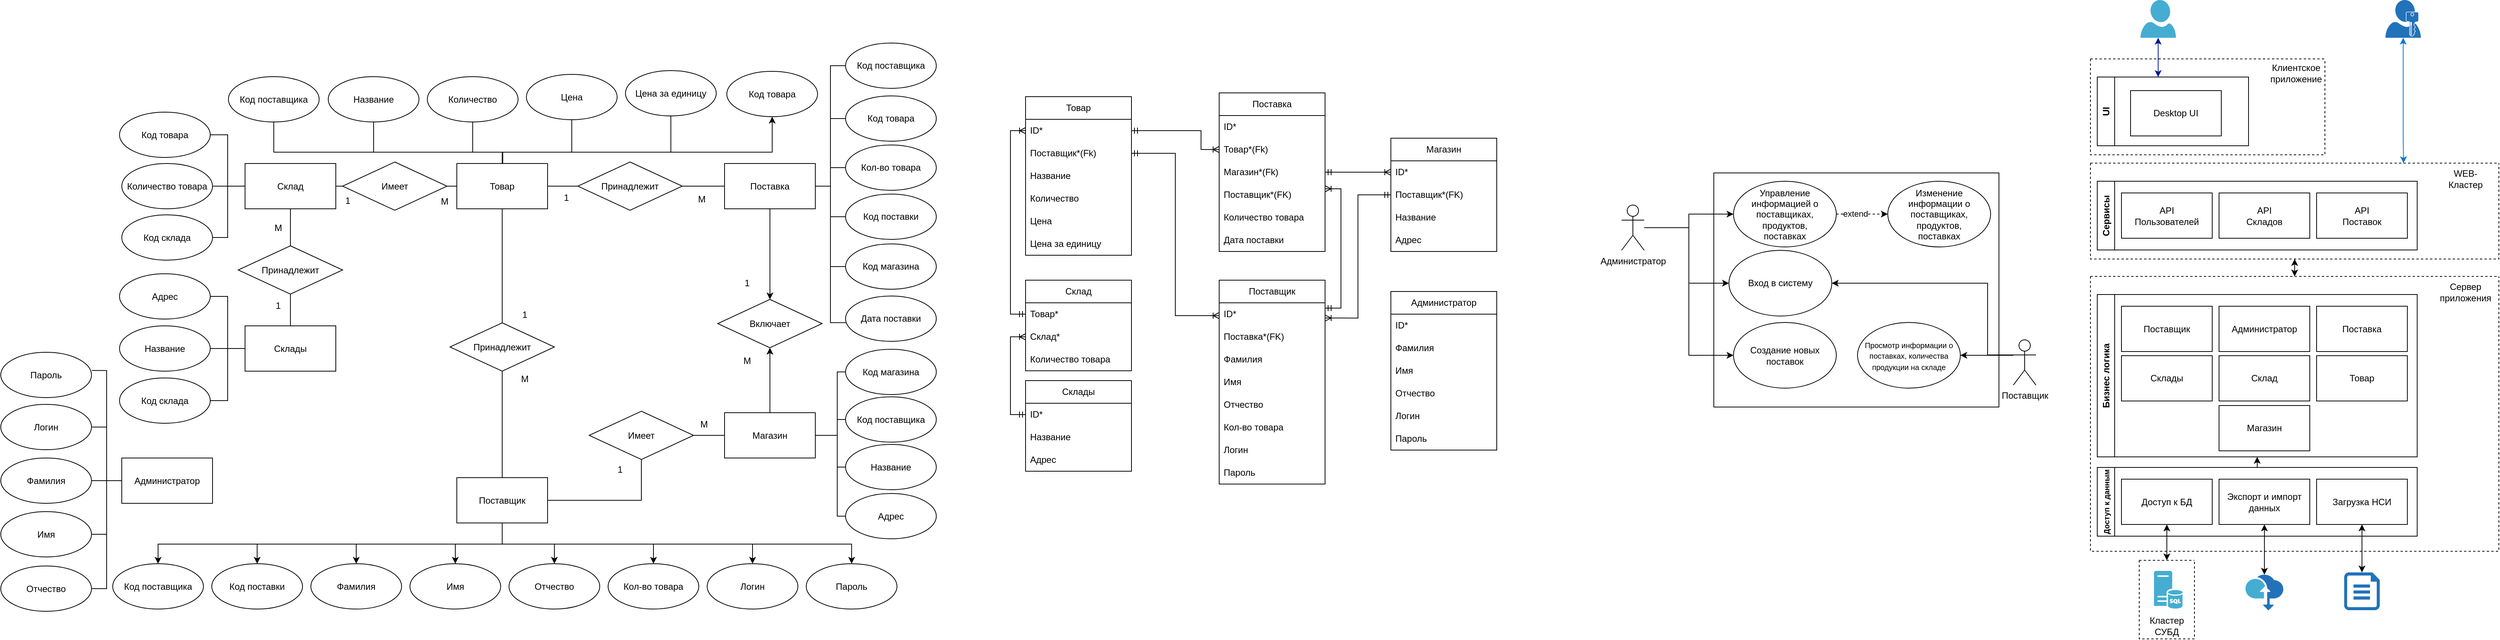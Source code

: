 <mxfile version="24.2.1" type="github">
  <diagram name="Страница — 1" id="cYHQjo4B7FAV5qbJEVPU">
    <mxGraphModel dx="9953" dy="1017" grid="0" gridSize="10" guides="1" tooltips="1" connect="1" arrows="1" fold="1" page="0" pageScale="1" pageWidth="827" pageHeight="1169" background="none" math="0" shadow="0">
      <root>
        <mxCell id="0" />
        <mxCell id="1" parent="0" />
        <mxCell id="80xuG6IPeWxbP9mx_vNA-1" value="" style="rounded=0;whiteSpace=wrap;html=1;" vertex="1" parent="1">
          <mxGeometry x="-2555" y="2194" width="377" height="310" as="geometry" />
        </mxCell>
        <mxCell id="80xuG6IPeWxbP9mx_vNA-13" style="edgeStyle=orthogonalEdgeStyle;rounded=0;orthogonalLoop=1;jettySize=auto;html=1;entryX=0;entryY=0.5;entryDx=0;entryDy=0;" edge="1" parent="1" source="80xuG6IPeWxbP9mx_vNA-2" target="80xuG6IPeWxbP9mx_vNA-6">
          <mxGeometry relative="1" as="geometry" />
        </mxCell>
        <mxCell id="80xuG6IPeWxbP9mx_vNA-14" style="edgeStyle=orthogonalEdgeStyle;rounded=0;orthogonalLoop=1;jettySize=auto;html=1;entryX=0;entryY=0.5;entryDx=0;entryDy=0;" edge="1" parent="1" source="80xuG6IPeWxbP9mx_vNA-2" target="80xuG6IPeWxbP9mx_vNA-11">
          <mxGeometry relative="1" as="geometry" />
        </mxCell>
        <mxCell id="80xuG6IPeWxbP9mx_vNA-16" style="edgeStyle=orthogonalEdgeStyle;rounded=0;orthogonalLoop=1;jettySize=auto;html=1;entryX=0;entryY=0.5;entryDx=0;entryDy=0;" edge="1" parent="1" source="80xuG6IPeWxbP9mx_vNA-2" target="80xuG6IPeWxbP9mx_vNA-15">
          <mxGeometry relative="1" as="geometry">
            <Array as="points">
              <mxPoint x="-2588" y="2266" />
              <mxPoint x="-2588" y="2340" />
            </Array>
          </mxGeometry>
        </mxCell>
        <mxCell id="80xuG6IPeWxbP9mx_vNA-2" value="Администратор" style="shape=umlActor;verticalLabelPosition=bottom;verticalAlign=top;html=1;outlineConnect=0;" vertex="1" parent="1">
          <mxGeometry x="-2677" y="2236.5" width="30" height="60" as="geometry" />
        </mxCell>
        <mxCell id="80xuG6IPeWxbP9mx_vNA-12" style="edgeStyle=orthogonalEdgeStyle;rounded=0;orthogonalLoop=1;jettySize=auto;html=1;entryX=1;entryY=0.5;entryDx=0;entryDy=0;" edge="1" parent="1" source="80xuG6IPeWxbP9mx_vNA-3" target="80xuG6IPeWxbP9mx_vNA-10">
          <mxGeometry relative="1" as="geometry">
            <Array as="points">
              <mxPoint x="-2193" y="2436" />
            </Array>
          </mxGeometry>
        </mxCell>
        <mxCell id="80xuG6IPeWxbP9mx_vNA-17" style="edgeStyle=orthogonalEdgeStyle;rounded=0;orthogonalLoop=1;jettySize=auto;html=1;entryX=1;entryY=0.5;entryDx=0;entryDy=0;exitX=0;exitY=0.333;exitDx=0;exitDy=0;exitPerimeter=0;" edge="1" parent="1" source="80xuG6IPeWxbP9mx_vNA-3" target="80xuG6IPeWxbP9mx_vNA-15">
          <mxGeometry relative="1" as="geometry">
            <Array as="points">
              <mxPoint x="-2193" y="2435" />
              <mxPoint x="-2193" y="2340" />
            </Array>
          </mxGeometry>
        </mxCell>
        <mxCell id="80xuG6IPeWxbP9mx_vNA-3" value="Поставщик&lt;div&gt;&lt;br&gt;&lt;/div&gt;" style="shape=umlActor;verticalLabelPosition=bottom;verticalAlign=top;html=1;outlineConnect=0;" vertex="1" parent="1">
          <mxGeometry x="-2159" y="2415" width="30" height="60" as="geometry" />
        </mxCell>
        <mxCell id="80xuG6IPeWxbP9mx_vNA-8" style="edgeStyle=orthogonalEdgeStyle;rounded=0;orthogonalLoop=1;jettySize=auto;html=1;entryX=0;entryY=0.5;entryDx=0;entryDy=0;dashed=1;" edge="1" parent="1" source="80xuG6IPeWxbP9mx_vNA-6" target="80xuG6IPeWxbP9mx_vNA-7">
          <mxGeometry relative="1" as="geometry" />
        </mxCell>
        <mxCell id="80xuG6IPeWxbP9mx_vNA-9" value="extend" style="edgeLabel;html=1;align=center;verticalAlign=middle;resizable=0;points=[];" vertex="1" connectable="0" parent="80xuG6IPeWxbP9mx_vNA-8">
          <mxGeometry x="-0.258" y="1" relative="1" as="geometry">
            <mxPoint as="offset" />
          </mxGeometry>
        </mxCell>
        <mxCell id="80xuG6IPeWxbP9mx_vNA-6" value="Управление информацией о поставщиках, продуктов,&lt;div&gt;поставках&lt;/div&gt;" style="ellipse;whiteSpace=wrap;html=1;" vertex="1" parent="1">
          <mxGeometry x="-2529" y="2205" width="136" height="87" as="geometry" />
        </mxCell>
        <mxCell id="80xuG6IPeWxbP9mx_vNA-7" value="Изменение информации о поставщиках, продуктов,&lt;div&gt;поставках&lt;/div&gt;" style="ellipse;whiteSpace=wrap;html=1;" vertex="1" parent="1">
          <mxGeometry x="-2325" y="2205" width="136" height="87" as="geometry" />
        </mxCell>
        <mxCell id="80xuG6IPeWxbP9mx_vNA-10" value="&lt;font style=&quot;font-size: 10px;&quot;&gt;Просмотр информации о поставках, количества продукции на складе&lt;/font&gt;" style="ellipse;whiteSpace=wrap;html=1;" vertex="1" parent="1">
          <mxGeometry x="-2365" y="2392" width="136" height="87" as="geometry" />
        </mxCell>
        <mxCell id="80xuG6IPeWxbP9mx_vNA-11" value="Создание новых поставок" style="ellipse;whiteSpace=wrap;html=1;" vertex="1" parent="1">
          <mxGeometry x="-2529" y="2392" width="136" height="87" as="geometry" />
        </mxCell>
        <mxCell id="80xuG6IPeWxbP9mx_vNA-15" value="Вход в систему" style="ellipse;whiteSpace=wrap;html=1;" vertex="1" parent="1">
          <mxGeometry x="-2535" y="2296.5" width="136" height="87" as="geometry" />
        </mxCell>
        <mxCell id="80xuG6IPeWxbP9mx_vNA-67" value="Поставщик" style="swimlane;fontStyle=0;childLayout=stackLayout;horizontal=1;startSize=30;horizontalStack=0;resizeParent=1;resizeParentMax=0;resizeLast=0;collapsible=1;marginBottom=0;whiteSpace=wrap;html=1;" vertex="1" parent="1">
          <mxGeometry x="-3209" y="2336" width="140" height="270" as="geometry" />
        </mxCell>
        <mxCell id="80xuG6IPeWxbP9mx_vNA-68" value="ID*" style="text;strokeColor=none;fillColor=none;align=left;verticalAlign=middle;spacingLeft=4;spacingRight=4;overflow=hidden;points=[[0,0.5],[1,0.5]];portConstraint=eastwest;rotatable=0;whiteSpace=wrap;html=1;" vertex="1" parent="80xuG6IPeWxbP9mx_vNA-67">
          <mxGeometry y="30" width="140" height="30" as="geometry" />
        </mxCell>
        <mxCell id="80xuG6IPeWxbP9mx_vNA-72" value="Поставка*(FK)" style="text;strokeColor=none;fillColor=none;align=left;verticalAlign=middle;spacingLeft=4;spacingRight=4;overflow=hidden;points=[[0,0.5],[1,0.5]];portConstraint=eastwest;rotatable=0;whiteSpace=wrap;html=1;" vertex="1" parent="80xuG6IPeWxbP9mx_vNA-67">
          <mxGeometry y="60" width="140" height="30" as="geometry" />
        </mxCell>
        <mxCell id="80xuG6IPeWxbP9mx_vNA-69" value="Фамилия" style="text;strokeColor=none;fillColor=none;align=left;verticalAlign=middle;spacingLeft=4;spacingRight=4;overflow=hidden;points=[[0,0.5],[1,0.5]];portConstraint=eastwest;rotatable=0;whiteSpace=wrap;html=1;" vertex="1" parent="80xuG6IPeWxbP9mx_vNA-67">
          <mxGeometry y="90" width="140" height="30" as="geometry" />
        </mxCell>
        <mxCell id="80xuG6IPeWxbP9mx_vNA-70" value="Имя" style="text;strokeColor=none;fillColor=none;align=left;verticalAlign=middle;spacingLeft=4;spacingRight=4;overflow=hidden;points=[[0,0.5],[1,0.5]];portConstraint=eastwest;rotatable=0;whiteSpace=wrap;html=1;" vertex="1" parent="80xuG6IPeWxbP9mx_vNA-67">
          <mxGeometry y="120" width="140" height="30" as="geometry" />
        </mxCell>
        <mxCell id="80xuG6IPeWxbP9mx_vNA-71" value="Отчество" style="text;strokeColor=none;fillColor=none;align=left;verticalAlign=middle;spacingLeft=4;spacingRight=4;overflow=hidden;points=[[0,0.5],[1,0.5]];portConstraint=eastwest;rotatable=0;whiteSpace=wrap;html=1;" vertex="1" parent="80xuG6IPeWxbP9mx_vNA-67">
          <mxGeometry y="150" width="140" height="30" as="geometry" />
        </mxCell>
        <mxCell id="80xuG6IPeWxbP9mx_vNA-81" value="Кол-во товара" style="text;strokeColor=none;fillColor=none;align=left;verticalAlign=middle;spacingLeft=4;spacingRight=4;overflow=hidden;points=[[0,0.5],[1,0.5]];portConstraint=eastwest;rotatable=0;whiteSpace=wrap;html=1;" vertex="1" parent="80xuG6IPeWxbP9mx_vNA-67">
          <mxGeometry y="180" width="140" height="30" as="geometry" />
        </mxCell>
        <mxCell id="80xuG6IPeWxbP9mx_vNA-83" value="Логин" style="text;strokeColor=none;fillColor=none;align=left;verticalAlign=middle;spacingLeft=4;spacingRight=4;overflow=hidden;points=[[0,0.5],[1,0.5]];portConstraint=eastwest;rotatable=0;whiteSpace=wrap;html=1;" vertex="1" parent="80xuG6IPeWxbP9mx_vNA-67">
          <mxGeometry y="210" width="140" height="30" as="geometry" />
        </mxCell>
        <mxCell id="80xuG6IPeWxbP9mx_vNA-82" value="Пароль" style="text;strokeColor=none;fillColor=none;align=left;verticalAlign=middle;spacingLeft=4;spacingRight=4;overflow=hidden;points=[[0,0.5],[1,0.5]];portConstraint=eastwest;rotatable=0;whiteSpace=wrap;html=1;" vertex="1" parent="80xuG6IPeWxbP9mx_vNA-67">
          <mxGeometry y="240" width="140" height="30" as="geometry" />
        </mxCell>
        <mxCell id="80xuG6IPeWxbP9mx_vNA-73" value="Администратор" style="swimlane;fontStyle=0;childLayout=stackLayout;horizontal=1;startSize=30;horizontalStack=0;resizeParent=1;resizeParentMax=0;resizeLast=0;collapsible=1;marginBottom=0;whiteSpace=wrap;html=1;" vertex="1" parent="1">
          <mxGeometry x="-2982" y="2351" width="140" height="210" as="geometry" />
        </mxCell>
        <mxCell id="80xuG6IPeWxbP9mx_vNA-74" value="ID*" style="text;strokeColor=none;fillColor=none;align=left;verticalAlign=middle;spacingLeft=4;spacingRight=4;overflow=hidden;points=[[0,0.5],[1,0.5]];portConstraint=eastwest;rotatable=0;whiteSpace=wrap;html=1;" vertex="1" parent="80xuG6IPeWxbP9mx_vNA-73">
          <mxGeometry y="30" width="140" height="30" as="geometry" />
        </mxCell>
        <mxCell id="80xuG6IPeWxbP9mx_vNA-75" value="Фамилия" style="text;strokeColor=none;fillColor=none;align=left;verticalAlign=middle;spacingLeft=4;spacingRight=4;overflow=hidden;points=[[0,0.5],[1,0.5]];portConstraint=eastwest;rotatable=0;whiteSpace=wrap;html=1;" vertex="1" parent="80xuG6IPeWxbP9mx_vNA-73">
          <mxGeometry y="60" width="140" height="30" as="geometry" />
        </mxCell>
        <mxCell id="80xuG6IPeWxbP9mx_vNA-76" value="Имя" style="text;strokeColor=none;fillColor=none;align=left;verticalAlign=middle;spacingLeft=4;spacingRight=4;overflow=hidden;points=[[0,0.5],[1,0.5]];portConstraint=eastwest;rotatable=0;whiteSpace=wrap;html=1;" vertex="1" parent="80xuG6IPeWxbP9mx_vNA-73">
          <mxGeometry y="90" width="140" height="30" as="geometry" />
        </mxCell>
        <mxCell id="80xuG6IPeWxbP9mx_vNA-77" value="Отчество" style="text;strokeColor=none;fillColor=none;align=left;verticalAlign=middle;spacingLeft=4;spacingRight=4;overflow=hidden;points=[[0,0.5],[1,0.5]];portConstraint=eastwest;rotatable=0;whiteSpace=wrap;html=1;" vertex="1" parent="80xuG6IPeWxbP9mx_vNA-73">
          <mxGeometry y="120" width="140" height="30" as="geometry" />
        </mxCell>
        <mxCell id="80xuG6IPeWxbP9mx_vNA-78" value="Логин" style="text;strokeColor=none;fillColor=none;align=left;verticalAlign=middle;spacingLeft=4;spacingRight=4;overflow=hidden;points=[[0,0.5],[1,0.5]];portConstraint=eastwest;rotatable=0;whiteSpace=wrap;html=1;" vertex="1" parent="80xuG6IPeWxbP9mx_vNA-73">
          <mxGeometry y="150" width="140" height="30" as="geometry" />
        </mxCell>
        <mxCell id="80xuG6IPeWxbP9mx_vNA-79" value="Пароль" style="text;strokeColor=none;fillColor=none;align=left;verticalAlign=middle;spacingLeft=4;spacingRight=4;overflow=hidden;points=[[0,0.5],[1,0.5]];portConstraint=eastwest;rotatable=0;whiteSpace=wrap;html=1;" vertex="1" parent="80xuG6IPeWxbP9mx_vNA-73">
          <mxGeometry y="180" width="140" height="30" as="geometry" />
        </mxCell>
        <mxCell id="80xuG6IPeWxbP9mx_vNA-84" value="Поставка" style="swimlane;fontStyle=0;childLayout=stackLayout;horizontal=1;startSize=30;horizontalStack=0;resizeParent=1;resizeParentMax=0;resizeLast=0;collapsible=1;marginBottom=0;whiteSpace=wrap;html=1;" vertex="1" parent="1">
          <mxGeometry x="-3209" y="2088" width="140" height="210" as="geometry" />
        </mxCell>
        <mxCell id="80xuG6IPeWxbP9mx_vNA-85" value="ID*" style="text;strokeColor=none;fillColor=none;align=left;verticalAlign=middle;spacingLeft=4;spacingRight=4;overflow=hidden;points=[[0,0.5],[1,0.5]];portConstraint=eastwest;rotatable=0;whiteSpace=wrap;html=1;" vertex="1" parent="80xuG6IPeWxbP9mx_vNA-84">
          <mxGeometry y="30" width="140" height="30" as="geometry" />
        </mxCell>
        <mxCell id="80xuG6IPeWxbP9mx_vNA-87" value="Товар*(Fk)" style="text;strokeColor=none;fillColor=none;align=left;verticalAlign=middle;spacingLeft=4;spacingRight=4;overflow=hidden;points=[[0,0.5],[1,0.5]];portConstraint=eastwest;rotatable=0;whiteSpace=wrap;html=1;" vertex="1" parent="80xuG6IPeWxbP9mx_vNA-84">
          <mxGeometry y="60" width="140" height="30" as="geometry" />
        </mxCell>
        <mxCell id="80xuG6IPeWxbP9mx_vNA-114" value="Магазин*(Fk)" style="text;strokeColor=none;fillColor=none;align=left;verticalAlign=middle;spacingLeft=4;spacingRight=4;overflow=hidden;points=[[0,0.5],[1,0.5]];portConstraint=eastwest;rotatable=0;whiteSpace=wrap;html=1;" vertex="1" parent="80xuG6IPeWxbP9mx_vNA-84">
          <mxGeometry y="90" width="140" height="30" as="geometry" />
        </mxCell>
        <mxCell id="80xuG6IPeWxbP9mx_vNA-86" value="Поставщик*(FK)" style="text;strokeColor=none;fillColor=none;align=left;verticalAlign=middle;spacingLeft=4;spacingRight=4;overflow=hidden;points=[[0,0.5],[1,0.5]];portConstraint=eastwest;rotatable=0;whiteSpace=wrap;html=1;" vertex="1" parent="80xuG6IPeWxbP9mx_vNA-84">
          <mxGeometry y="120" width="140" height="30" as="geometry" />
        </mxCell>
        <mxCell id="80xuG6IPeWxbP9mx_vNA-88" value="Количество товара" style="text;strokeColor=none;fillColor=none;align=left;verticalAlign=middle;spacingLeft=4;spacingRight=4;overflow=hidden;points=[[0,0.5],[1,0.5]];portConstraint=eastwest;rotatable=0;whiteSpace=wrap;html=1;" vertex="1" parent="80xuG6IPeWxbP9mx_vNA-84">
          <mxGeometry y="150" width="140" height="30" as="geometry" />
        </mxCell>
        <mxCell id="80xuG6IPeWxbP9mx_vNA-89" value="Дата поставки" style="text;strokeColor=none;fillColor=none;align=left;verticalAlign=middle;spacingLeft=4;spacingRight=4;overflow=hidden;points=[[0,0.5],[1,0.5]];portConstraint=eastwest;rotatable=0;whiteSpace=wrap;html=1;" vertex="1" parent="80xuG6IPeWxbP9mx_vNA-84">
          <mxGeometry y="180" width="140" height="30" as="geometry" />
        </mxCell>
        <mxCell id="80xuG6IPeWxbP9mx_vNA-94" value="Склады" style="swimlane;fontStyle=0;childLayout=stackLayout;horizontal=1;startSize=30;horizontalStack=0;resizeParent=1;resizeParentMax=0;resizeLast=0;collapsible=1;marginBottom=0;whiteSpace=wrap;html=1;" vertex="1" parent="1">
          <mxGeometry x="-3465" y="2469" width="140" height="120" as="geometry" />
        </mxCell>
        <mxCell id="80xuG6IPeWxbP9mx_vNA-95" value="ID*" style="text;strokeColor=none;fillColor=none;align=left;verticalAlign=middle;spacingLeft=4;spacingRight=4;overflow=hidden;points=[[0,0.5],[1,0.5]];portConstraint=eastwest;rotatable=0;whiteSpace=wrap;html=1;" vertex="1" parent="80xuG6IPeWxbP9mx_vNA-94">
          <mxGeometry y="30" width="140" height="30" as="geometry" />
        </mxCell>
        <mxCell id="80xuG6IPeWxbP9mx_vNA-96" value="Название" style="text;strokeColor=none;fillColor=none;align=left;verticalAlign=middle;spacingLeft=4;spacingRight=4;overflow=hidden;points=[[0,0.5],[1,0.5]];portConstraint=eastwest;rotatable=0;whiteSpace=wrap;html=1;" vertex="1" parent="80xuG6IPeWxbP9mx_vNA-94">
          <mxGeometry y="60" width="140" height="30" as="geometry" />
        </mxCell>
        <mxCell id="80xuG6IPeWxbP9mx_vNA-97" value="Адрес" style="text;strokeColor=none;fillColor=none;align=left;verticalAlign=middle;spacingLeft=4;spacingRight=4;overflow=hidden;points=[[0,0.5],[1,0.5]];portConstraint=eastwest;rotatable=0;whiteSpace=wrap;html=1;" vertex="1" parent="80xuG6IPeWxbP9mx_vNA-94">
          <mxGeometry y="90" width="140" height="30" as="geometry" />
        </mxCell>
        <mxCell id="80xuG6IPeWxbP9mx_vNA-104" value="Магазин" style="swimlane;fontStyle=0;childLayout=stackLayout;horizontal=1;startSize=30;horizontalStack=0;resizeParent=1;resizeParentMax=0;resizeLast=0;collapsible=1;marginBottom=0;whiteSpace=wrap;html=1;" vertex="1" parent="1">
          <mxGeometry x="-2982" y="2148" width="140" height="150" as="geometry" />
        </mxCell>
        <mxCell id="80xuG6IPeWxbP9mx_vNA-105" value="ID*" style="text;strokeColor=none;fillColor=none;align=left;verticalAlign=middle;spacingLeft=4;spacingRight=4;overflow=hidden;points=[[0,0.5],[1,0.5]];portConstraint=eastwest;rotatable=0;whiteSpace=wrap;html=1;" vertex="1" parent="80xuG6IPeWxbP9mx_vNA-104">
          <mxGeometry y="30" width="140" height="30" as="geometry" />
        </mxCell>
        <mxCell id="80xuG6IPeWxbP9mx_vNA-106" value="Поставщик*(FK)" style="text;strokeColor=none;fillColor=none;align=left;verticalAlign=middle;spacingLeft=4;spacingRight=4;overflow=hidden;points=[[0,0.5],[1,0.5]];portConstraint=eastwest;rotatable=0;whiteSpace=wrap;html=1;" vertex="1" parent="80xuG6IPeWxbP9mx_vNA-104">
          <mxGeometry y="60" width="140" height="30" as="geometry" />
        </mxCell>
        <mxCell id="80xuG6IPeWxbP9mx_vNA-115" value="Название" style="text;strokeColor=none;fillColor=none;align=left;verticalAlign=middle;spacingLeft=4;spacingRight=4;overflow=hidden;points=[[0,0.5],[1,0.5]];portConstraint=eastwest;rotatable=0;whiteSpace=wrap;html=1;" vertex="1" parent="80xuG6IPeWxbP9mx_vNA-104">
          <mxGeometry y="90" width="140" height="30" as="geometry" />
        </mxCell>
        <mxCell id="80xuG6IPeWxbP9mx_vNA-107" value="Адрес" style="text;strokeColor=none;fillColor=none;align=left;verticalAlign=middle;spacingLeft=4;spacingRight=4;overflow=hidden;points=[[0,0.5],[1,0.5]];portConstraint=eastwest;rotatable=0;whiteSpace=wrap;html=1;" vertex="1" parent="80xuG6IPeWxbP9mx_vNA-104">
          <mxGeometry y="120" width="140" height="30" as="geometry" />
        </mxCell>
        <mxCell id="80xuG6IPeWxbP9mx_vNA-116" value="Склад" style="swimlane;fontStyle=0;childLayout=stackLayout;horizontal=1;startSize=30;horizontalStack=0;resizeParent=1;resizeParentMax=0;resizeLast=0;collapsible=1;marginBottom=0;whiteSpace=wrap;html=1;" vertex="1" parent="1">
          <mxGeometry x="-3465" y="2336" width="140" height="120" as="geometry" />
        </mxCell>
        <mxCell id="80xuG6IPeWxbP9mx_vNA-117" value="Товар*" style="text;strokeColor=none;fillColor=none;align=left;verticalAlign=middle;spacingLeft=4;spacingRight=4;overflow=hidden;points=[[0,0.5],[1,0.5]];portConstraint=eastwest;rotatable=0;whiteSpace=wrap;html=1;" vertex="1" parent="80xuG6IPeWxbP9mx_vNA-116">
          <mxGeometry y="30" width="140" height="30" as="geometry" />
        </mxCell>
        <mxCell id="80xuG6IPeWxbP9mx_vNA-118" value="Склад*" style="text;strokeColor=none;fillColor=none;align=left;verticalAlign=middle;spacingLeft=4;spacingRight=4;overflow=hidden;points=[[0,0.5],[1,0.5]];portConstraint=eastwest;rotatable=0;whiteSpace=wrap;html=1;" vertex="1" parent="80xuG6IPeWxbP9mx_vNA-116">
          <mxGeometry y="60" width="140" height="30" as="geometry" />
        </mxCell>
        <mxCell id="80xuG6IPeWxbP9mx_vNA-121" value="Количество товара" style="text;strokeColor=none;fillColor=none;align=left;verticalAlign=middle;spacingLeft=4;spacingRight=4;overflow=hidden;points=[[0,0.5],[1,0.5]];portConstraint=eastwest;rotatable=0;whiteSpace=wrap;html=1;" vertex="1" parent="80xuG6IPeWxbP9mx_vNA-116">
          <mxGeometry y="90" width="140" height="30" as="geometry" />
        </mxCell>
        <mxCell id="80xuG6IPeWxbP9mx_vNA-123" value="Товар" style="swimlane;fontStyle=0;childLayout=stackLayout;horizontal=1;startSize=30;horizontalStack=0;resizeParent=1;resizeParentMax=0;resizeLast=0;collapsible=1;marginBottom=0;whiteSpace=wrap;html=1;" vertex="1" parent="1">
          <mxGeometry x="-3465" y="2093" width="140" height="210" as="geometry" />
        </mxCell>
        <mxCell id="80xuG6IPeWxbP9mx_vNA-124" value="ID*" style="text;strokeColor=none;fillColor=none;align=left;verticalAlign=middle;spacingLeft=4;spacingRight=4;overflow=hidden;points=[[0,0.5],[1,0.5]];portConstraint=eastwest;rotatable=0;whiteSpace=wrap;html=1;" vertex="1" parent="80xuG6IPeWxbP9mx_vNA-123">
          <mxGeometry y="30" width="140" height="30" as="geometry" />
        </mxCell>
        <mxCell id="80xuG6IPeWxbP9mx_vNA-125" value="Поставщик*(Fk)" style="text;strokeColor=none;fillColor=none;align=left;verticalAlign=middle;spacingLeft=4;spacingRight=4;overflow=hidden;points=[[0,0.5],[1,0.5]];portConstraint=eastwest;rotatable=0;whiteSpace=wrap;html=1;" vertex="1" parent="80xuG6IPeWxbP9mx_vNA-123">
          <mxGeometry y="60" width="140" height="30" as="geometry" />
        </mxCell>
        <mxCell id="80xuG6IPeWxbP9mx_vNA-126" value="Название" style="text;strokeColor=none;fillColor=none;align=left;verticalAlign=middle;spacingLeft=4;spacingRight=4;overflow=hidden;points=[[0,0.5],[1,0.5]];portConstraint=eastwest;rotatable=0;whiteSpace=wrap;html=1;" vertex="1" parent="80xuG6IPeWxbP9mx_vNA-123">
          <mxGeometry y="90" width="140" height="30" as="geometry" />
        </mxCell>
        <mxCell id="80xuG6IPeWxbP9mx_vNA-127" value="Количество" style="text;strokeColor=none;fillColor=none;align=left;verticalAlign=middle;spacingLeft=4;spacingRight=4;overflow=hidden;points=[[0,0.5],[1,0.5]];portConstraint=eastwest;rotatable=0;whiteSpace=wrap;html=1;" vertex="1" parent="80xuG6IPeWxbP9mx_vNA-123">
          <mxGeometry y="120" width="140" height="30" as="geometry" />
        </mxCell>
        <mxCell id="80xuG6IPeWxbP9mx_vNA-128" value="Цена" style="text;strokeColor=none;fillColor=none;align=left;verticalAlign=middle;spacingLeft=4;spacingRight=4;overflow=hidden;points=[[0,0.5],[1,0.5]];portConstraint=eastwest;rotatable=0;whiteSpace=wrap;html=1;" vertex="1" parent="80xuG6IPeWxbP9mx_vNA-123">
          <mxGeometry y="150" width="140" height="30" as="geometry" />
        </mxCell>
        <mxCell id="80xuG6IPeWxbP9mx_vNA-129" value="Цена за единицу" style="text;strokeColor=none;fillColor=none;align=left;verticalAlign=middle;spacingLeft=4;spacingRight=4;overflow=hidden;points=[[0,0.5],[1,0.5]];portConstraint=eastwest;rotatable=0;whiteSpace=wrap;html=1;" vertex="1" parent="80xuG6IPeWxbP9mx_vNA-123">
          <mxGeometry y="180" width="140" height="30" as="geometry" />
        </mxCell>
        <mxCell id="80xuG6IPeWxbP9mx_vNA-136" style="edgeStyle=orthogonalEdgeStyle;rounded=0;orthogonalLoop=1;jettySize=auto;html=1;entryX=0;entryY=0.5;entryDx=0;entryDy=0;startArrow=ERmandOne;startFill=0;endArrow=ERoneToMany;endFill=0;" edge="1" parent="1" source="80xuG6IPeWxbP9mx_vNA-124" target="80xuG6IPeWxbP9mx_vNA-87">
          <mxGeometry relative="1" as="geometry">
            <Array as="points">
              <mxPoint x="-3233" y="2138" />
              <mxPoint x="-3233" y="2163" />
            </Array>
          </mxGeometry>
        </mxCell>
        <mxCell id="80xuG6IPeWxbP9mx_vNA-137" style="edgeStyle=orthogonalEdgeStyle;rounded=0;orthogonalLoop=1;jettySize=auto;html=1;entryX=0;entryY=0.5;entryDx=0;entryDy=0;endArrow=ERoneToMany;endFill=0;startArrow=ERmandOne;startFill=0;" edge="1" parent="1" source="80xuG6IPeWxbP9mx_vNA-95" target="80xuG6IPeWxbP9mx_vNA-118">
          <mxGeometry relative="1" as="geometry" />
        </mxCell>
        <mxCell id="80xuG6IPeWxbP9mx_vNA-138" style="edgeStyle=orthogonalEdgeStyle;rounded=0;orthogonalLoop=1;jettySize=auto;html=1;entryX=0;entryY=0.5;entryDx=0;entryDy=0;startArrow=ERmandOne;startFill=0;endArrow=ERoneToMany;endFill=0;" edge="1" parent="1" source="80xuG6IPeWxbP9mx_vNA-117" target="80xuG6IPeWxbP9mx_vNA-124">
          <mxGeometry relative="1" as="geometry" />
        </mxCell>
        <mxCell id="80xuG6IPeWxbP9mx_vNA-141" style="edgeStyle=orthogonalEdgeStyle;rounded=0;orthogonalLoop=1;jettySize=auto;html=1;startArrow=ERmandOne;startFill=0;endArrow=ERoneToMany;endFill=0;" edge="1" parent="1" source="80xuG6IPeWxbP9mx_vNA-125">
          <mxGeometry relative="1" as="geometry">
            <mxPoint x="-3209" y="2383" as="targetPoint" />
            <Array as="points">
              <mxPoint x="-3267" y="2168" />
              <mxPoint x="-3267" y="2383" />
              <mxPoint x="-3209" y="2383" />
            </Array>
          </mxGeometry>
        </mxCell>
        <mxCell id="80xuG6IPeWxbP9mx_vNA-142" style="edgeStyle=orthogonalEdgeStyle;rounded=0;orthogonalLoop=1;jettySize=auto;html=1;startArrow=ERmandOne;startFill=0;endArrow=ERoneToMany;endFill=0;" edge="1" parent="1" source="80xuG6IPeWxbP9mx_vNA-114" target="80xuG6IPeWxbP9mx_vNA-105">
          <mxGeometry relative="1" as="geometry" />
        </mxCell>
        <mxCell id="80xuG6IPeWxbP9mx_vNA-143" style="edgeStyle=orthogonalEdgeStyle;rounded=0;orthogonalLoop=1;jettySize=auto;html=1;entryX=1;entryY=0.5;entryDx=0;entryDy=0;startArrow=ERoneToMany;startFill=0;endArrow=ERmandOne;endFill=0;" edge="1" parent="1">
          <mxGeometry relative="1" as="geometry">
            <mxPoint x="-3069" y="2215" as="sourcePoint" />
            <mxPoint x="-3069" y="2373" as="targetPoint" />
            <Array as="points">
              <mxPoint x="-3048" y="2215" />
              <mxPoint x="-3048" y="2373" />
            </Array>
          </mxGeometry>
        </mxCell>
        <mxCell id="80xuG6IPeWxbP9mx_vNA-148" style="edgeStyle=orthogonalEdgeStyle;rounded=0;orthogonalLoop=1;jettySize=auto;html=1;entryX=1;entryY=0.672;entryDx=0;entryDy=0;entryPerimeter=0;startArrow=ERmandOne;startFill=0;endArrow=ERoneToMany;endFill=0;" edge="1" parent="1" source="80xuG6IPeWxbP9mx_vNA-106" target="80xuG6IPeWxbP9mx_vNA-68">
          <mxGeometry relative="1" as="geometry" />
        </mxCell>
        <mxCell id="80xuG6IPeWxbP9mx_vNA-150" value="Код склада" style="ellipse;whiteSpace=wrap;html=1;" vertex="1" parent="1">
          <mxGeometry x="-4663" y="2465.5" width="120" height="60" as="geometry" />
        </mxCell>
        <mxCell id="80xuG6IPeWxbP9mx_vNA-186" style="edgeStyle=orthogonalEdgeStyle;rounded=0;orthogonalLoop=1;jettySize=auto;html=1;entryX=0.5;entryY=1;entryDx=0;entryDy=0;endArrow=none;endFill=0;" edge="1" parent="1" source="80xuG6IPeWxbP9mx_vNA-157" target="80xuG6IPeWxbP9mx_vNA-183">
          <mxGeometry relative="1" as="geometry">
            <Array as="points">
              <mxPoint x="-4157" y="2166.5" />
              <mxPoint x="-4196" y="2166.5" />
            </Array>
          </mxGeometry>
        </mxCell>
        <mxCell id="80xuG6IPeWxbP9mx_vNA-187" style="edgeStyle=orthogonalEdgeStyle;rounded=0;orthogonalLoop=1;jettySize=auto;html=1;entryX=0.5;entryY=1;entryDx=0;entryDy=0;endArrow=none;endFill=0;" edge="1" parent="1" source="80xuG6IPeWxbP9mx_vNA-157" target="80xuG6IPeWxbP9mx_vNA-184">
          <mxGeometry relative="1" as="geometry">
            <Array as="points">
              <mxPoint x="-4157" y="2166.5" />
              <mxPoint x="-4065" y="2166.5" />
            </Array>
          </mxGeometry>
        </mxCell>
        <mxCell id="80xuG6IPeWxbP9mx_vNA-188" style="edgeStyle=orthogonalEdgeStyle;rounded=0;orthogonalLoop=1;jettySize=auto;html=1;entryX=0.5;entryY=1;entryDx=0;entryDy=0;endArrow=none;endFill=0;" edge="1" parent="1" source="80xuG6IPeWxbP9mx_vNA-157" target="80xuG6IPeWxbP9mx_vNA-185">
          <mxGeometry relative="1" as="geometry">
            <Array as="points">
              <mxPoint x="-4157" y="2166.5" />
              <mxPoint x="-3934" y="2166.5" />
            </Array>
          </mxGeometry>
        </mxCell>
        <mxCell id="80xuG6IPeWxbP9mx_vNA-189" style="edgeStyle=orthogonalEdgeStyle;rounded=0;orthogonalLoop=1;jettySize=auto;html=1;entryX=0.5;entryY=1;entryDx=0;entryDy=0;endArrow=none;endFill=0;" edge="1" parent="1" source="80xuG6IPeWxbP9mx_vNA-157" target="80xuG6IPeWxbP9mx_vNA-182">
          <mxGeometry relative="1" as="geometry">
            <Array as="points">
              <mxPoint x="-4157" y="2166.5" />
              <mxPoint x="-4327" y="2166.5" />
            </Array>
          </mxGeometry>
        </mxCell>
        <mxCell id="80xuG6IPeWxbP9mx_vNA-190" style="edgeStyle=orthogonalEdgeStyle;rounded=0;orthogonalLoop=1;jettySize=auto;html=1;entryX=0.5;entryY=1;entryDx=0;entryDy=0;endArrow=none;endFill=0;" edge="1" parent="1" target="80xuG6IPeWxbP9mx_vNA-181">
          <mxGeometry relative="1" as="geometry">
            <mxPoint x="-4156.25" y="2184.5" as="sourcePoint" />
            <mxPoint x="-4418.75" y="2130.5" as="targetPoint" />
            <Array as="points">
              <mxPoint x="-4156" y="2166.5" />
              <mxPoint x="-4459" y="2166.5" />
            </Array>
          </mxGeometry>
        </mxCell>
        <mxCell id="80xuG6IPeWxbP9mx_vNA-224" style="edgeStyle=orthogonalEdgeStyle;rounded=0;orthogonalLoop=1;jettySize=auto;html=1;" edge="1" parent="1" source="80xuG6IPeWxbP9mx_vNA-157" target="80xuG6IPeWxbP9mx_vNA-223">
          <mxGeometry relative="1" as="geometry">
            <Array as="points">
              <mxPoint x="-4157" y="2166.5" />
              <mxPoint x="-3800" y="2166.5" />
            </Array>
          </mxGeometry>
        </mxCell>
        <mxCell id="80xuG6IPeWxbP9mx_vNA-246" style="edgeStyle=orthogonalEdgeStyle;rounded=0;orthogonalLoop=1;jettySize=auto;html=1;entryX=0.5;entryY=0;entryDx=0;entryDy=0;endArrow=none;endFill=0;" edge="1" parent="1" source="80xuG6IPeWxbP9mx_vNA-157" target="80xuG6IPeWxbP9mx_vNA-245">
          <mxGeometry relative="1" as="geometry" />
        </mxCell>
        <mxCell id="80xuG6IPeWxbP9mx_vNA-256" style="edgeStyle=orthogonalEdgeStyle;rounded=0;orthogonalLoop=1;jettySize=auto;html=1;entryX=0;entryY=0.5;entryDx=0;entryDy=0;endArrow=none;endFill=0;" edge="1" parent="1" source="80xuG6IPeWxbP9mx_vNA-157" target="80xuG6IPeWxbP9mx_vNA-255">
          <mxGeometry relative="1" as="geometry" />
        </mxCell>
        <mxCell id="80xuG6IPeWxbP9mx_vNA-157" value="Товар" style="rounded=0;whiteSpace=wrap;html=1;" vertex="1" parent="1">
          <mxGeometry x="-4217" y="2181.5" width="120" height="60" as="geometry" />
        </mxCell>
        <mxCell id="80xuG6IPeWxbP9mx_vNA-175" style="edgeStyle=orthogonalEdgeStyle;rounded=0;orthogonalLoop=1;jettySize=auto;html=1;entryX=1;entryY=0.5;entryDx=0;entryDy=0;endArrow=none;endFill=0;" edge="1" parent="1" source="80xuG6IPeWxbP9mx_vNA-158" target="80xuG6IPeWxbP9mx_vNA-173">
          <mxGeometry relative="1" as="geometry" />
        </mxCell>
        <mxCell id="80xuG6IPeWxbP9mx_vNA-176" style="edgeStyle=orthogonalEdgeStyle;rounded=0;orthogonalLoop=1;jettySize=auto;html=1;entryX=1;entryY=0.5;entryDx=0;entryDy=0;endArrow=none;endFill=0;" edge="1" parent="1" source="80xuG6IPeWxbP9mx_vNA-158" target="80xuG6IPeWxbP9mx_vNA-174">
          <mxGeometry relative="1" as="geometry" />
        </mxCell>
        <mxCell id="80xuG6IPeWxbP9mx_vNA-177" style="edgeStyle=orthogonalEdgeStyle;rounded=0;orthogonalLoop=1;jettySize=auto;html=1;entryX=1;entryY=0.5;entryDx=0;entryDy=0;endArrow=none;endFill=0;" edge="1" parent="1" source="80xuG6IPeWxbP9mx_vNA-158" target="80xuG6IPeWxbP9mx_vNA-172">
          <mxGeometry relative="1" as="geometry">
            <Array as="points">
              <mxPoint x="-4520" y="2211.5" />
              <mxPoint x="-4520" y="2279.5" />
            </Array>
          </mxGeometry>
        </mxCell>
        <mxCell id="80xuG6IPeWxbP9mx_vNA-191" style="edgeStyle=orthogonalEdgeStyle;rounded=0;orthogonalLoop=1;jettySize=auto;html=1;entryX=0;entryY=0.5;entryDx=0;entryDy=0;endArrow=none;endFill=0;" edge="1" parent="1" source="80xuG6IPeWxbP9mx_vNA-158" target="80xuG6IPeWxbP9mx_vNA-180">
          <mxGeometry relative="1" as="geometry" />
        </mxCell>
        <mxCell id="80xuG6IPeWxbP9mx_vNA-158" value="Склад" style="rounded=0;whiteSpace=wrap;html=1;" vertex="1" parent="1">
          <mxGeometry x="-4497" y="2181.5" width="120" height="60" as="geometry" />
        </mxCell>
        <mxCell id="80xuG6IPeWxbP9mx_vNA-178" style="edgeStyle=orthogonalEdgeStyle;rounded=0;orthogonalLoop=1;jettySize=auto;html=1;entryX=0.5;entryY=1;entryDx=0;entryDy=0;endArrow=none;endFill=0;" edge="1" parent="1" source="80xuG6IPeWxbP9mx_vNA-159" target="80xuG6IPeWxbP9mx_vNA-164">
          <mxGeometry relative="1" as="geometry" />
        </mxCell>
        <mxCell id="80xuG6IPeWxbP9mx_vNA-196" style="edgeStyle=orthogonalEdgeStyle;rounded=0;orthogonalLoop=1;jettySize=auto;html=1;entryX=1;entryY=0.5;entryDx=0;entryDy=0;endArrow=none;endFill=0;" edge="1" parent="1" source="80xuG6IPeWxbP9mx_vNA-159" target="80xuG6IPeWxbP9mx_vNA-166">
          <mxGeometry relative="1" as="geometry" />
        </mxCell>
        <mxCell id="80xuG6IPeWxbP9mx_vNA-197" style="edgeStyle=orthogonalEdgeStyle;rounded=0;orthogonalLoop=1;jettySize=auto;html=1;entryX=1;entryY=0.5;entryDx=0;entryDy=0;endArrow=none;endFill=0;" edge="1" parent="1" source="80xuG6IPeWxbP9mx_vNA-159" target="80xuG6IPeWxbP9mx_vNA-167">
          <mxGeometry relative="1" as="geometry" />
        </mxCell>
        <mxCell id="80xuG6IPeWxbP9mx_vNA-198" style="edgeStyle=orthogonalEdgeStyle;rounded=0;orthogonalLoop=1;jettySize=auto;html=1;entryX=1;entryY=0.5;entryDx=0;entryDy=0;endArrow=none;endFill=0;" edge="1" parent="1" source="80xuG6IPeWxbP9mx_vNA-159" target="80xuG6IPeWxbP9mx_vNA-150">
          <mxGeometry relative="1" as="geometry" />
        </mxCell>
        <mxCell id="80xuG6IPeWxbP9mx_vNA-159" value="Склады" style="rounded=0;whiteSpace=wrap;html=1;" vertex="1" parent="1">
          <mxGeometry x="-4497" y="2396.5" width="120" height="60" as="geometry" />
        </mxCell>
        <mxCell id="80xuG6IPeWxbP9mx_vNA-229" style="edgeStyle=orthogonalEdgeStyle;rounded=0;orthogonalLoop=1;jettySize=auto;html=1;entryX=0;entryY=0.5;entryDx=0;entryDy=0;endArrow=none;endFill=0;" edge="1" parent="1" source="80xuG6IPeWxbP9mx_vNA-160" target="80xuG6IPeWxbP9mx_vNA-222">
          <mxGeometry relative="1" as="geometry" />
        </mxCell>
        <mxCell id="80xuG6IPeWxbP9mx_vNA-230" style="edgeStyle=orthogonalEdgeStyle;rounded=0;orthogonalLoop=1;jettySize=auto;html=1;entryX=0;entryY=0.5;entryDx=0;entryDy=0;endArrow=none;endFill=0;" edge="1" parent="1" source="80xuG6IPeWxbP9mx_vNA-160" target="80xuG6IPeWxbP9mx_vNA-225">
          <mxGeometry relative="1" as="geometry" />
        </mxCell>
        <mxCell id="80xuG6IPeWxbP9mx_vNA-231" style="edgeStyle=orthogonalEdgeStyle;rounded=0;orthogonalLoop=1;jettySize=auto;html=1;entryX=0;entryY=0.5;entryDx=0;entryDy=0;endArrow=none;endFill=0;" edge="1" parent="1" source="80xuG6IPeWxbP9mx_vNA-160" target="80xuG6IPeWxbP9mx_vNA-221">
          <mxGeometry relative="1" as="geometry" />
        </mxCell>
        <mxCell id="80xuG6IPeWxbP9mx_vNA-232" style="edgeStyle=orthogonalEdgeStyle;rounded=0;orthogonalLoop=1;jettySize=auto;html=1;endArrow=none;endFill=0;" edge="1" parent="1" source="80xuG6IPeWxbP9mx_vNA-160" target="80xuG6IPeWxbP9mx_vNA-226">
          <mxGeometry relative="1" as="geometry" />
        </mxCell>
        <mxCell id="80xuG6IPeWxbP9mx_vNA-233" style="edgeStyle=orthogonalEdgeStyle;rounded=0;orthogonalLoop=1;jettySize=auto;html=1;entryX=0;entryY=0.5;entryDx=0;entryDy=0;endArrow=none;endFill=0;" edge="1" parent="1" source="80xuG6IPeWxbP9mx_vNA-160" target="80xuG6IPeWxbP9mx_vNA-227">
          <mxGeometry relative="1" as="geometry" />
        </mxCell>
        <mxCell id="80xuG6IPeWxbP9mx_vNA-253" style="edgeStyle=orthogonalEdgeStyle;rounded=0;orthogonalLoop=1;jettySize=auto;html=1;entryX=0.5;entryY=0;entryDx=0;entryDy=0;" edge="1" parent="1" source="80xuG6IPeWxbP9mx_vNA-160" target="80xuG6IPeWxbP9mx_vNA-244">
          <mxGeometry relative="1" as="geometry" />
        </mxCell>
        <mxCell id="80xuG6IPeWxbP9mx_vNA-160" value="Поставка" style="rounded=0;whiteSpace=wrap;html=1;" vertex="1" parent="1">
          <mxGeometry x="-3863" y="2181.5" width="120" height="60" as="geometry" />
        </mxCell>
        <mxCell id="80xuG6IPeWxbP9mx_vNA-240" style="edgeStyle=orthogonalEdgeStyle;rounded=0;orthogonalLoop=1;jettySize=auto;html=1;endArrow=none;endFill=0;" edge="1" parent="1" source="80xuG6IPeWxbP9mx_vNA-161" target="80xuG6IPeWxbP9mx_vNA-237">
          <mxGeometry relative="1" as="geometry">
            <Array as="points">
              <mxPoint x="-3714" y="2541.5" />
              <mxPoint x="-3714" y="2520.5" />
            </Array>
          </mxGeometry>
        </mxCell>
        <mxCell id="80xuG6IPeWxbP9mx_vNA-241" style="edgeStyle=orthogonalEdgeStyle;rounded=0;orthogonalLoop=1;jettySize=auto;html=1;endArrow=none;endFill=0;" edge="1" parent="1" source="80xuG6IPeWxbP9mx_vNA-161" target="80xuG6IPeWxbP9mx_vNA-238">
          <mxGeometry relative="1" as="geometry">
            <Array as="points">
              <mxPoint x="-3714" y="2541.5" />
              <mxPoint x="-3714" y="2583.5" />
            </Array>
          </mxGeometry>
        </mxCell>
        <mxCell id="80xuG6IPeWxbP9mx_vNA-242" style="edgeStyle=orthogonalEdgeStyle;rounded=0;orthogonalLoop=1;jettySize=auto;html=1;entryX=0;entryY=0.5;entryDx=0;entryDy=0;endArrow=none;endFill=0;" edge="1" parent="1" source="80xuG6IPeWxbP9mx_vNA-161" target="80xuG6IPeWxbP9mx_vNA-236">
          <mxGeometry relative="1" as="geometry">
            <Array as="points">
              <mxPoint x="-3714" y="2541.5" />
              <mxPoint x="-3714" y="2457.5" />
            </Array>
          </mxGeometry>
        </mxCell>
        <mxCell id="80xuG6IPeWxbP9mx_vNA-243" style="edgeStyle=orthogonalEdgeStyle;rounded=0;orthogonalLoop=1;jettySize=auto;html=1;entryX=0;entryY=0.5;entryDx=0;entryDy=0;endArrow=none;endFill=0;" edge="1" parent="1" source="80xuG6IPeWxbP9mx_vNA-161" target="80xuG6IPeWxbP9mx_vNA-239">
          <mxGeometry relative="1" as="geometry">
            <Array as="points">
              <mxPoint x="-3714" y="2541.5" />
              <mxPoint x="-3714" y="2648.5" />
            </Array>
          </mxGeometry>
        </mxCell>
        <mxCell id="80xuG6IPeWxbP9mx_vNA-254" style="edgeStyle=orthogonalEdgeStyle;rounded=0;orthogonalLoop=1;jettySize=auto;html=1;entryX=0.5;entryY=1;entryDx=0;entryDy=0;" edge="1" parent="1" source="80xuG6IPeWxbP9mx_vNA-161" target="80xuG6IPeWxbP9mx_vNA-244">
          <mxGeometry relative="1" as="geometry" />
        </mxCell>
        <mxCell id="80xuG6IPeWxbP9mx_vNA-161" value="Магазин" style="rounded=0;whiteSpace=wrap;html=1;" vertex="1" parent="1">
          <mxGeometry x="-3863" y="2511.5" width="120" height="60" as="geometry" />
        </mxCell>
        <mxCell id="80xuG6IPeWxbP9mx_vNA-258" style="edgeStyle=orthogonalEdgeStyle;rounded=0;orthogonalLoop=1;jettySize=auto;html=1;endArrow=none;endFill=0;" edge="1" parent="1" source="80xuG6IPeWxbP9mx_vNA-162" target="80xuG6IPeWxbP9mx_vNA-217">
          <mxGeometry relative="1" as="geometry" />
        </mxCell>
        <mxCell id="80xuG6IPeWxbP9mx_vNA-259" style="edgeStyle=orthogonalEdgeStyle;rounded=0;orthogonalLoop=1;jettySize=auto;html=1;entryX=1;entryY=0.5;entryDx=0;entryDy=0;endArrow=none;endFill=0;" edge="1" parent="1" source="80xuG6IPeWxbP9mx_vNA-162" target="80xuG6IPeWxbP9mx_vNA-216">
          <mxGeometry relative="1" as="geometry" />
        </mxCell>
        <mxCell id="80xuG6IPeWxbP9mx_vNA-261" style="edgeStyle=orthogonalEdgeStyle;rounded=0;orthogonalLoop=1;jettySize=auto;html=1;entryX=1;entryY=0.5;entryDx=0;entryDy=0;endArrow=none;endFill=0;" edge="1" parent="1" source="80xuG6IPeWxbP9mx_vNA-162" target="80xuG6IPeWxbP9mx_vNA-218">
          <mxGeometry relative="1" as="geometry" />
        </mxCell>
        <mxCell id="80xuG6IPeWxbP9mx_vNA-262" style="edgeStyle=orthogonalEdgeStyle;rounded=0;orthogonalLoop=1;jettySize=auto;html=1;entryX=1;entryY=0.5;entryDx=0;entryDy=0;endArrow=none;endFill=0;" edge="1" parent="1" source="80xuG6IPeWxbP9mx_vNA-162" target="80xuG6IPeWxbP9mx_vNA-219">
          <mxGeometry relative="1" as="geometry" />
        </mxCell>
        <mxCell id="80xuG6IPeWxbP9mx_vNA-162" value="Администратор" style="rounded=0;whiteSpace=wrap;html=1;" vertex="1" parent="1">
          <mxGeometry x="-4660" y="2571.5" width="120" height="60" as="geometry" />
        </mxCell>
        <mxCell id="80xuG6IPeWxbP9mx_vNA-207" style="edgeStyle=orthogonalEdgeStyle;rounded=0;orthogonalLoop=1;jettySize=auto;html=1;entryX=0.5;entryY=0;entryDx=0;entryDy=0;" edge="1" parent="1" target="80xuG6IPeWxbP9mx_vNA-202">
          <mxGeometry relative="1" as="geometry">
            <mxPoint x="-4166" y="2685.5" as="sourcePoint" />
            <Array as="points">
              <mxPoint x="-4166" y="2685.5" />
              <mxPoint x="-4219" y="2685.5" />
            </Array>
          </mxGeometry>
        </mxCell>
        <mxCell id="80xuG6IPeWxbP9mx_vNA-208" style="edgeStyle=orthogonalEdgeStyle;rounded=0;orthogonalLoop=1;jettySize=auto;html=1;entryX=0.5;entryY=0;entryDx=0;entryDy=0;" edge="1" parent="1" target="80xuG6IPeWxbP9mx_vNA-203">
          <mxGeometry relative="1" as="geometry">
            <mxPoint x="-4165" y="2685.5" as="sourcePoint" />
            <Array as="points">
              <mxPoint x="-4166" y="2685.5" />
              <mxPoint x="-4088" y="2685.5" />
            </Array>
          </mxGeometry>
        </mxCell>
        <mxCell id="80xuG6IPeWxbP9mx_vNA-209" style="edgeStyle=orthogonalEdgeStyle;rounded=0;orthogonalLoop=1;jettySize=auto;html=1;" edge="1" parent="1" target="80xuG6IPeWxbP9mx_vNA-201">
          <mxGeometry relative="1" as="geometry">
            <mxPoint x="-4165" y="2685.5" as="sourcePoint" />
            <Array as="points">
              <mxPoint x="-4165" y="2685.5" />
              <mxPoint x="-4350" y="2685.5" />
            </Array>
          </mxGeometry>
        </mxCell>
        <mxCell id="80xuG6IPeWxbP9mx_vNA-210" style="edgeStyle=orthogonalEdgeStyle;rounded=0;orthogonalLoop=1;jettySize=auto;html=1;" edge="1" parent="1" target="80xuG6IPeWxbP9mx_vNA-200">
          <mxGeometry relative="1" as="geometry">
            <mxPoint x="-4165" y="2685.5" as="sourcePoint" />
            <Array as="points">
              <mxPoint x="-4165" y="2685.5" />
              <mxPoint x="-4481" y="2685.5" />
            </Array>
          </mxGeometry>
        </mxCell>
        <mxCell id="80xuG6IPeWxbP9mx_vNA-211" style="edgeStyle=orthogonalEdgeStyle;rounded=0;orthogonalLoop=1;jettySize=auto;html=1;entryX=0.5;entryY=0;entryDx=0;entryDy=0;" edge="1" parent="1" target="80xuG6IPeWxbP9mx_vNA-199">
          <mxGeometry relative="1" as="geometry">
            <mxPoint x="-4165" y="2685.5" as="sourcePoint" />
            <Array as="points">
              <mxPoint x="-4165" y="2685.5" />
              <mxPoint x="-4612" y="2685.5" />
            </Array>
          </mxGeometry>
        </mxCell>
        <mxCell id="80xuG6IPeWxbP9mx_vNA-212" style="edgeStyle=orthogonalEdgeStyle;rounded=0;orthogonalLoop=1;jettySize=auto;html=1;entryX=0.5;entryY=0;entryDx=0;entryDy=0;" edge="1" parent="1" target="80xuG6IPeWxbP9mx_vNA-204">
          <mxGeometry relative="1" as="geometry">
            <mxPoint x="-4166" y="2685.5" as="sourcePoint" />
            <Array as="points">
              <mxPoint x="-4165" y="2685.5" />
              <mxPoint x="-3957" y="2685.5" />
            </Array>
          </mxGeometry>
        </mxCell>
        <mxCell id="80xuG6IPeWxbP9mx_vNA-213" style="edgeStyle=orthogonalEdgeStyle;rounded=0;orthogonalLoop=1;jettySize=auto;html=1;entryX=0.5;entryY=0;entryDx=0;entryDy=0;" edge="1" parent="1" target="80xuG6IPeWxbP9mx_vNA-205">
          <mxGeometry relative="1" as="geometry">
            <mxPoint x="-4165" y="2685.5" as="sourcePoint" />
            <Array as="points">
              <mxPoint x="-4165" y="2685.5" />
              <mxPoint x="-3826" y="2685.5" />
            </Array>
          </mxGeometry>
        </mxCell>
        <mxCell id="80xuG6IPeWxbP9mx_vNA-214" style="edgeStyle=orthogonalEdgeStyle;rounded=0;orthogonalLoop=1;jettySize=auto;html=1;entryX=0.5;entryY=0;entryDx=0;entryDy=0;" edge="1" parent="1" target="80xuG6IPeWxbP9mx_vNA-206">
          <mxGeometry relative="1" as="geometry">
            <mxPoint x="-4166" y="2685.5" as="sourcePoint" />
            <Array as="points">
              <mxPoint x="-4165" y="2685.5" />
              <mxPoint x="-3695" y="2685.5" />
            </Array>
          </mxGeometry>
        </mxCell>
        <mxCell id="80xuG6IPeWxbP9mx_vNA-247" style="edgeStyle=orthogonalEdgeStyle;rounded=0;orthogonalLoop=1;jettySize=auto;html=1;entryX=0.5;entryY=1;entryDx=0;entryDy=0;endArrow=none;endFill=0;" edge="1" parent="1" source="80xuG6IPeWxbP9mx_vNA-163" target="80xuG6IPeWxbP9mx_vNA-245">
          <mxGeometry relative="1" as="geometry" />
        </mxCell>
        <mxCell id="80xuG6IPeWxbP9mx_vNA-250" style="edgeStyle=orthogonalEdgeStyle;rounded=0;orthogonalLoop=1;jettySize=auto;html=1;entryX=0.5;entryY=1;entryDx=0;entryDy=0;endArrow=none;endFill=0;" edge="1" parent="1" source="80xuG6IPeWxbP9mx_vNA-163" target="80xuG6IPeWxbP9mx_vNA-249">
          <mxGeometry relative="1" as="geometry" />
        </mxCell>
        <mxCell id="80xuG6IPeWxbP9mx_vNA-163" value="Поставщик" style="rounded=0;whiteSpace=wrap;html=1;" vertex="1" parent="1">
          <mxGeometry x="-4217" y="2597.5" width="120" height="60" as="geometry" />
        </mxCell>
        <mxCell id="80xuG6IPeWxbP9mx_vNA-179" style="edgeStyle=orthogonalEdgeStyle;rounded=0;orthogonalLoop=1;jettySize=auto;html=1;entryX=0.5;entryY=1;entryDx=0;entryDy=0;endArrow=none;endFill=0;" edge="1" parent="1" source="80xuG6IPeWxbP9mx_vNA-164" target="80xuG6IPeWxbP9mx_vNA-158">
          <mxGeometry relative="1" as="geometry" />
        </mxCell>
        <mxCell id="80xuG6IPeWxbP9mx_vNA-164" value="Принадлежит" style="rhombus;whiteSpace=wrap;html=1;" vertex="1" parent="1">
          <mxGeometry x="-4506" y="2290.5" width="138" height="64" as="geometry" />
        </mxCell>
        <mxCell id="80xuG6IPeWxbP9mx_vNA-166" value="Название" style="ellipse;whiteSpace=wrap;html=1;" vertex="1" parent="1">
          <mxGeometry x="-4663" y="2396.5" width="120" height="60" as="geometry" />
        </mxCell>
        <mxCell id="80xuG6IPeWxbP9mx_vNA-167" value="Адрес" style="ellipse;whiteSpace=wrap;html=1;" vertex="1" parent="1">
          <mxGeometry x="-4663" y="2327.5" width="120" height="60" as="geometry" />
        </mxCell>
        <mxCell id="80xuG6IPeWxbP9mx_vNA-172" value="Код склада" style="ellipse;whiteSpace=wrap;html=1;" vertex="1" parent="1">
          <mxGeometry x="-4660" y="2249.5" width="120" height="60" as="geometry" />
        </mxCell>
        <mxCell id="80xuG6IPeWxbP9mx_vNA-173" value="Количество товара" style="ellipse;whiteSpace=wrap;html=1;" vertex="1" parent="1">
          <mxGeometry x="-4660" y="2181.5" width="120" height="60" as="geometry" />
        </mxCell>
        <mxCell id="80xuG6IPeWxbP9mx_vNA-174" value="Код товара" style="ellipse;whiteSpace=wrap;html=1;" vertex="1" parent="1">
          <mxGeometry x="-4663" y="2113.5" width="120" height="60" as="geometry" />
        </mxCell>
        <mxCell id="80xuG6IPeWxbP9mx_vNA-180" value="Имеет" style="rhombus;whiteSpace=wrap;html=1;" vertex="1" parent="1">
          <mxGeometry x="-4368" y="2179.5" width="138" height="64" as="geometry" />
        </mxCell>
        <mxCell id="80xuG6IPeWxbP9mx_vNA-181" value="Код поставщика" style="ellipse;whiteSpace=wrap;html=1;" vertex="1" parent="1">
          <mxGeometry x="-4519" y="2066.5" width="120" height="60" as="geometry" />
        </mxCell>
        <mxCell id="80xuG6IPeWxbP9mx_vNA-182" value="Название" style="ellipse;whiteSpace=wrap;html=1;" vertex="1" parent="1">
          <mxGeometry x="-4387" y="2066.5" width="120" height="60" as="geometry" />
        </mxCell>
        <mxCell id="80xuG6IPeWxbP9mx_vNA-183" value="Количество" style="ellipse;whiteSpace=wrap;html=1;" vertex="1" parent="1">
          <mxGeometry x="-4256" y="2066.5" width="120" height="60" as="geometry" />
        </mxCell>
        <mxCell id="80xuG6IPeWxbP9mx_vNA-184" value="Цена" style="ellipse;whiteSpace=wrap;html=1;" vertex="1" parent="1">
          <mxGeometry x="-4125" y="2063.5" width="120" height="60" as="geometry" />
        </mxCell>
        <mxCell id="80xuG6IPeWxbP9mx_vNA-185" value="Цена за единицу" style="ellipse;whiteSpace=wrap;html=1;" vertex="1" parent="1">
          <mxGeometry x="-3994" y="2058.5" width="120" height="60" as="geometry" />
        </mxCell>
        <mxCell id="80xuG6IPeWxbP9mx_vNA-195" value="" style="endArrow=none;html=1;rounded=0;entryX=0;entryY=0.5;entryDx=0;entryDy=0;exitX=1;exitY=0.5;exitDx=0;exitDy=0;" edge="1" parent="1" source="80xuG6IPeWxbP9mx_vNA-180" target="80xuG6IPeWxbP9mx_vNA-157">
          <mxGeometry width="50" height="50" relative="1" as="geometry">
            <mxPoint x="-4280" y="2253.5" as="sourcePoint" />
            <mxPoint x="-4230" y="2203.5" as="targetPoint" />
          </mxGeometry>
        </mxCell>
        <mxCell id="80xuG6IPeWxbP9mx_vNA-199" value="Код поставщика" style="ellipse;whiteSpace=wrap;html=1;" vertex="1" parent="1">
          <mxGeometry x="-4672" y="2711.5" width="120" height="60" as="geometry" />
        </mxCell>
        <mxCell id="80xuG6IPeWxbP9mx_vNA-200" value="Код поставки" style="ellipse;whiteSpace=wrap;html=1;" vertex="1" parent="1">
          <mxGeometry x="-4541" y="2711.5" width="120" height="60" as="geometry" />
        </mxCell>
        <mxCell id="80xuG6IPeWxbP9mx_vNA-201" value="Фамилия" style="ellipse;whiteSpace=wrap;html=1;" vertex="1" parent="1">
          <mxGeometry x="-4410" y="2711.5" width="120" height="60" as="geometry" />
        </mxCell>
        <mxCell id="80xuG6IPeWxbP9mx_vNA-202" value="Имя" style="ellipse;whiteSpace=wrap;html=1;" vertex="1" parent="1">
          <mxGeometry x="-4279" y="2711.5" width="120" height="60" as="geometry" />
        </mxCell>
        <mxCell id="80xuG6IPeWxbP9mx_vNA-203" value="Отчество" style="ellipse;whiteSpace=wrap;html=1;" vertex="1" parent="1">
          <mxGeometry x="-4148" y="2711.5" width="120" height="60" as="geometry" />
        </mxCell>
        <mxCell id="80xuG6IPeWxbP9mx_vNA-204" value="Кол-во товара" style="ellipse;whiteSpace=wrap;html=1;" vertex="1" parent="1">
          <mxGeometry x="-4017" y="2711.5" width="120" height="60" as="geometry" />
        </mxCell>
        <mxCell id="80xuG6IPeWxbP9mx_vNA-205" value="Логин" style="ellipse;whiteSpace=wrap;html=1;" vertex="1" parent="1">
          <mxGeometry x="-3886" y="2711.5" width="120" height="60" as="geometry" />
        </mxCell>
        <mxCell id="80xuG6IPeWxbP9mx_vNA-206" value="Пароль" style="ellipse;whiteSpace=wrap;html=1;" vertex="1" parent="1">
          <mxGeometry x="-3755" y="2711.5" width="120" height="60" as="geometry" />
        </mxCell>
        <mxCell id="80xuG6IPeWxbP9mx_vNA-215" value="Пароль" style="ellipse;whiteSpace=wrap;html=1;" vertex="1" parent="1">
          <mxGeometry x="-4820" y="2431.5" width="120" height="60" as="geometry" />
        </mxCell>
        <mxCell id="80xuG6IPeWxbP9mx_vNA-216" value="Логин" style="ellipse;whiteSpace=wrap;html=1;" vertex="1" parent="1">
          <mxGeometry x="-4820" y="2500.5" width="120" height="60" as="geometry" />
        </mxCell>
        <mxCell id="80xuG6IPeWxbP9mx_vNA-217" value="Фамилия" style="ellipse;whiteSpace=wrap;html=1;" vertex="1" parent="1">
          <mxGeometry x="-4820" y="2571.5" width="120" height="60" as="geometry" />
        </mxCell>
        <mxCell id="80xuG6IPeWxbP9mx_vNA-218" value="Имя" style="ellipse;whiteSpace=wrap;html=1;" vertex="1" parent="1">
          <mxGeometry x="-4820" y="2642.5" width="120" height="60" as="geometry" />
        </mxCell>
        <mxCell id="80xuG6IPeWxbP9mx_vNA-219" value="Отчество" style="ellipse;whiteSpace=wrap;html=1;" vertex="1" parent="1">
          <mxGeometry x="-4820" y="2714.5" width="120" height="60" as="geometry" />
        </mxCell>
        <mxCell id="80xuG6IPeWxbP9mx_vNA-221" value="Кол-во товара" style="ellipse;whiteSpace=wrap;html=1;" vertex="1" parent="1">
          <mxGeometry x="-3703" y="2157" width="120" height="60" as="geometry" />
        </mxCell>
        <mxCell id="80xuG6IPeWxbP9mx_vNA-222" value="Код поставщика" style="ellipse;whiteSpace=wrap;html=1;" vertex="1" parent="1">
          <mxGeometry x="-3703" y="2022" width="120" height="60" as="geometry" />
        </mxCell>
        <mxCell id="80xuG6IPeWxbP9mx_vNA-223" value="Код товара" style="ellipse;whiteSpace=wrap;html=1;" vertex="1" parent="1">
          <mxGeometry x="-3860" y="2059.5" width="120" height="60" as="geometry" />
        </mxCell>
        <mxCell id="80xuG6IPeWxbP9mx_vNA-225" value="Код товара" style="ellipse;whiteSpace=wrap;html=1;" vertex="1" parent="1">
          <mxGeometry x="-3703" y="2092" width="120" height="60" as="geometry" />
        </mxCell>
        <mxCell id="80xuG6IPeWxbP9mx_vNA-226" value="Код поставки" style="ellipse;whiteSpace=wrap;html=1;" vertex="1" parent="1">
          <mxGeometry x="-3703" y="2222" width="120" height="60" as="geometry" />
        </mxCell>
        <mxCell id="80xuG6IPeWxbP9mx_vNA-227" value="Код магазина" style="ellipse;whiteSpace=wrap;html=1;" vertex="1" parent="1">
          <mxGeometry x="-3703" y="2288" width="120" height="60" as="geometry" />
        </mxCell>
        <mxCell id="80xuG6IPeWxbP9mx_vNA-228" value="Дата поставки" style="ellipse;whiteSpace=wrap;html=1;" vertex="1" parent="1">
          <mxGeometry x="-3703" y="2357" width="120" height="60" as="geometry" />
        </mxCell>
        <mxCell id="80xuG6IPeWxbP9mx_vNA-234" style="edgeStyle=orthogonalEdgeStyle;rounded=0;orthogonalLoop=1;jettySize=auto;html=1;entryX=0.003;entryY=0.588;entryDx=0;entryDy=0;entryPerimeter=0;endArrow=none;endFill=0;" edge="1" parent="1" source="80xuG6IPeWxbP9mx_vNA-160" target="80xuG6IPeWxbP9mx_vNA-228">
          <mxGeometry relative="1" as="geometry" />
        </mxCell>
        <mxCell id="80xuG6IPeWxbP9mx_vNA-236" value="Код магазина" style="ellipse;whiteSpace=wrap;html=1;" vertex="1" parent="1">
          <mxGeometry x="-3703" y="2427.5" width="120" height="60" as="geometry" />
        </mxCell>
        <mxCell id="80xuG6IPeWxbP9mx_vNA-237" value="Код поставщика" style="ellipse;whiteSpace=wrap;html=1;" vertex="1" parent="1">
          <mxGeometry x="-3703" y="2490.5" width="120" height="60" as="geometry" />
        </mxCell>
        <mxCell id="80xuG6IPeWxbP9mx_vNA-238" value="Название" style="ellipse;whiteSpace=wrap;html=1;" vertex="1" parent="1">
          <mxGeometry x="-3703" y="2553.5" width="120" height="60" as="geometry" />
        </mxCell>
        <mxCell id="80xuG6IPeWxbP9mx_vNA-239" value="Адрес" style="ellipse;whiteSpace=wrap;html=1;" vertex="1" parent="1">
          <mxGeometry x="-3703" y="2618.5" width="120" height="60" as="geometry" />
        </mxCell>
        <mxCell id="80xuG6IPeWxbP9mx_vNA-244" value="Включает" style="rhombus;whiteSpace=wrap;html=1;" vertex="1" parent="1">
          <mxGeometry x="-3872" y="2361.5" width="138" height="64" as="geometry" />
        </mxCell>
        <mxCell id="80xuG6IPeWxbP9mx_vNA-245" value="Принадлежит" style="rhombus;whiteSpace=wrap;html=1;" vertex="1" parent="1">
          <mxGeometry x="-4226" y="2392.5" width="138" height="64" as="geometry" />
        </mxCell>
        <mxCell id="80xuG6IPeWxbP9mx_vNA-248" value="" style="endArrow=none;html=1;rounded=0;entryX=0.5;entryY=1;entryDx=0;entryDy=0;" edge="1" parent="1" target="80xuG6IPeWxbP9mx_vNA-163">
          <mxGeometry width="50" height="50" relative="1" as="geometry">
            <mxPoint x="-4157" y="2685.5" as="sourcePoint" />
            <mxPoint x="-4137" y="2644.5" as="targetPoint" />
          </mxGeometry>
        </mxCell>
        <mxCell id="80xuG6IPeWxbP9mx_vNA-251" style="edgeStyle=orthogonalEdgeStyle;rounded=0;orthogonalLoop=1;jettySize=auto;html=1;entryX=0;entryY=0.5;entryDx=0;entryDy=0;endArrow=none;endFill=0;" edge="1" parent="1" source="80xuG6IPeWxbP9mx_vNA-249" target="80xuG6IPeWxbP9mx_vNA-161">
          <mxGeometry relative="1" as="geometry" />
        </mxCell>
        <mxCell id="80xuG6IPeWxbP9mx_vNA-249" value="Имеет" style="rhombus;whiteSpace=wrap;html=1;" vertex="1" parent="1">
          <mxGeometry x="-4042" y="2509.5" width="138" height="64" as="geometry" />
        </mxCell>
        <mxCell id="80xuG6IPeWxbP9mx_vNA-257" style="edgeStyle=orthogonalEdgeStyle;rounded=0;orthogonalLoop=1;jettySize=auto;html=1;endArrow=none;endFill=0;" edge="1" parent="1" source="80xuG6IPeWxbP9mx_vNA-255" target="80xuG6IPeWxbP9mx_vNA-160">
          <mxGeometry relative="1" as="geometry" />
        </mxCell>
        <mxCell id="80xuG6IPeWxbP9mx_vNA-255" value="Принадлежит" style="rhombus;whiteSpace=wrap;html=1;" vertex="1" parent="1">
          <mxGeometry x="-4057" y="2179.5" width="138" height="64" as="geometry" />
        </mxCell>
        <mxCell id="80xuG6IPeWxbP9mx_vNA-260" style="edgeStyle=orthogonalEdgeStyle;rounded=0;orthogonalLoop=1;jettySize=auto;html=1;entryX=1.005;entryY=0.401;entryDx=0;entryDy=0;entryPerimeter=0;endArrow=none;endFill=0;" edge="1" parent="1" source="80xuG6IPeWxbP9mx_vNA-162" target="80xuG6IPeWxbP9mx_vNA-215">
          <mxGeometry relative="1" as="geometry" />
        </mxCell>
        <mxCell id="80xuG6IPeWxbP9mx_vNA-263" value="1" style="text;html=1;align=center;verticalAlign=middle;whiteSpace=wrap;rounded=0;" vertex="1" parent="1">
          <mxGeometry x="-4483" y="2354.5" width="60" height="30" as="geometry" />
        </mxCell>
        <mxCell id="80xuG6IPeWxbP9mx_vNA-264" value="M" style="text;html=1;align=center;verticalAlign=middle;whiteSpace=wrap;rounded=0;" vertex="1" parent="1">
          <mxGeometry x="-4483" y="2251.5" width="60" height="30" as="geometry" />
        </mxCell>
        <mxCell id="80xuG6IPeWxbP9mx_vNA-265" value="1" style="text;html=1;align=center;verticalAlign=middle;whiteSpace=wrap;rounded=0;" vertex="1" parent="1">
          <mxGeometry x="-4391" y="2216" width="60" height="30" as="geometry" />
        </mxCell>
        <mxCell id="80xuG6IPeWxbP9mx_vNA-266" value="M" style="text;html=1;align=center;verticalAlign=middle;whiteSpace=wrap;rounded=0;" vertex="1" parent="1">
          <mxGeometry x="-4263" y="2217" width="60" height="30" as="geometry" />
        </mxCell>
        <mxCell id="80xuG6IPeWxbP9mx_vNA-267" value="1" style="text;html=1;align=center;verticalAlign=middle;whiteSpace=wrap;rounded=0;" vertex="1" parent="1">
          <mxGeometry x="-4102" y="2212" width="60" height="30" as="geometry" />
        </mxCell>
        <mxCell id="80xuG6IPeWxbP9mx_vNA-268" value="M" style="text;html=1;align=center;verticalAlign=middle;whiteSpace=wrap;rounded=0;" vertex="1" parent="1">
          <mxGeometry x="-3923" y="2213.5" width="60" height="30" as="geometry" />
        </mxCell>
        <mxCell id="80xuG6IPeWxbP9mx_vNA-269" value="1" style="text;html=1;align=center;verticalAlign=middle;whiteSpace=wrap;rounded=0;" vertex="1" parent="1">
          <mxGeometry x="-4157" y="2366.5" width="60" height="30" as="geometry" />
        </mxCell>
        <mxCell id="80xuG6IPeWxbP9mx_vNA-270" value="M" style="text;html=1;align=center;verticalAlign=middle;whiteSpace=wrap;rounded=0;" vertex="1" parent="1">
          <mxGeometry x="-4157" y="2452" width="60" height="30" as="geometry" />
        </mxCell>
        <mxCell id="80xuG6IPeWxbP9mx_vNA-271" value="1" style="text;html=1;align=center;verticalAlign=middle;whiteSpace=wrap;rounded=0;" vertex="1" parent="1">
          <mxGeometry x="-4031" y="2571.5" width="60" height="30" as="geometry" />
        </mxCell>
        <mxCell id="80xuG6IPeWxbP9mx_vNA-272" value="M" style="text;html=1;align=center;verticalAlign=middle;whiteSpace=wrap;rounded=0;" vertex="1" parent="1">
          <mxGeometry x="-3920" y="2511.5" width="60" height="30" as="geometry" />
        </mxCell>
        <mxCell id="80xuG6IPeWxbP9mx_vNA-273" value="1" style="text;html=1;align=center;verticalAlign=middle;whiteSpace=wrap;rounded=0;" vertex="1" parent="1">
          <mxGeometry x="-3863" y="2324.5" width="60" height="30" as="geometry" />
        </mxCell>
        <mxCell id="80xuG6IPeWxbP9mx_vNA-274" value="M" style="text;html=1;align=center;verticalAlign=middle;whiteSpace=wrap;rounded=0;" vertex="1" parent="1">
          <mxGeometry x="-3863" y="2427.5" width="60" height="30" as="geometry" />
        </mxCell>
        <mxCell id="80xuG6IPeWxbP9mx_vNA-283" style="edgeStyle=orthogonalEdgeStyle;rounded=0;orthogonalLoop=1;jettySize=auto;html=1;startArrow=classic;startFill=1;strokeColor=#00188d;" edge="1" parent="1" source="80xuG6IPeWxbP9mx_vNA-275">
          <mxGeometry relative="1" as="geometry">
            <mxPoint x="-1967.5" y="2067" as="targetPoint" />
          </mxGeometry>
        </mxCell>
        <mxCell id="80xuG6IPeWxbP9mx_vNA-275" value="" style="sketch=0;aspect=fixed;pointerEvents=1;shadow=0;dashed=0;html=1;strokeColor=none;labelPosition=center;verticalLabelPosition=bottom;verticalAlign=top;align=center;fillColor=#45add2;shape=mxgraph.azure.user" vertex="1" parent="1">
          <mxGeometry x="-1991" y="1965" width="47" height="50" as="geometry" />
        </mxCell>
        <mxCell id="80xuG6IPeWxbP9mx_vNA-290" style="edgeStyle=orthogonalEdgeStyle;rounded=0;orthogonalLoop=1;jettySize=auto;html=1;startArrow=classic;startFill=1;strokeColor=#0078d7;" edge="1" parent="1" source="80xuG6IPeWxbP9mx_vNA-277" target="80xuG6IPeWxbP9mx_vNA-284">
          <mxGeometry relative="1" as="geometry">
            <Array as="points">
              <mxPoint x="-1643" y="2150" />
              <mxPoint x="-1643" y="2150" />
            </Array>
          </mxGeometry>
        </mxCell>
        <mxCell id="80xuG6IPeWxbP9mx_vNA-277" value="" style="sketch=0;aspect=fixed;pointerEvents=1;shadow=0;dashed=0;html=1;strokeColor=none;labelPosition=center;verticalLabelPosition=bottom;verticalAlign=top;align=center;shape=mxgraph.mscae.enterprise.user_permissions;fillColor=#2272b9;" vertex="1" parent="1">
          <mxGeometry x="-1667" y="1965" width="47" height="50" as="geometry" />
        </mxCell>
        <mxCell id="80xuG6IPeWxbP9mx_vNA-281" value="" style="swimlane;startSize=0;dashed=1;" vertex="1" parent="1">
          <mxGeometry x="-2057" y="2043" width="310" height="127" as="geometry" />
        </mxCell>
        <mxCell id="80xuG6IPeWxbP9mx_vNA-278" value="UI" style="swimlane;horizontal=0;whiteSpace=wrap;html=1;" vertex="1" parent="80xuG6IPeWxbP9mx_vNA-281">
          <mxGeometry x="9" y="24" width="200" height="91" as="geometry" />
        </mxCell>
        <mxCell id="80xuG6IPeWxbP9mx_vNA-279" value="Desktop UI" style="rounded=0;whiteSpace=wrap;html=1;" vertex="1" parent="80xuG6IPeWxbP9mx_vNA-278">
          <mxGeometry x="44" y="18" width="120" height="60" as="geometry" />
        </mxCell>
        <mxCell id="80xuG6IPeWxbP9mx_vNA-282" value="Клиентское приложение" style="text;html=1;align=center;verticalAlign=middle;whiteSpace=wrap;rounded=0;" vertex="1" parent="80xuG6IPeWxbP9mx_vNA-281">
          <mxGeometry x="242" y="4" width="60" height="30" as="geometry" />
        </mxCell>
        <mxCell id="80xuG6IPeWxbP9mx_vNA-284" value="" style="swimlane;startSize=0;dashed=1;" vertex="1" parent="1">
          <mxGeometry x="-2057" y="2181" width="540" height="127" as="geometry" />
        </mxCell>
        <mxCell id="80xuG6IPeWxbP9mx_vNA-285" value="Сервисы" style="swimlane;horizontal=0;whiteSpace=wrap;html=1;" vertex="1" parent="80xuG6IPeWxbP9mx_vNA-284">
          <mxGeometry x="9" y="24" width="423" height="91" as="geometry" />
        </mxCell>
        <mxCell id="80xuG6IPeWxbP9mx_vNA-286" value="API&lt;br&gt;Пользователей" style="rounded=0;whiteSpace=wrap;html=1;" vertex="1" parent="80xuG6IPeWxbP9mx_vNA-285">
          <mxGeometry x="32" y="15.5" width="120" height="60" as="geometry" />
        </mxCell>
        <mxCell id="80xuG6IPeWxbP9mx_vNA-288" value="API&lt;br&gt;Складов" style="rounded=0;whiteSpace=wrap;html=1;" vertex="1" parent="80xuG6IPeWxbP9mx_vNA-285">
          <mxGeometry x="161" y="15.5" width="120" height="60" as="geometry" />
        </mxCell>
        <mxCell id="80xuG6IPeWxbP9mx_vNA-289" value="API&lt;br&gt;Поставок" style="rounded=0;whiteSpace=wrap;html=1;" vertex="1" parent="80xuG6IPeWxbP9mx_vNA-285">
          <mxGeometry x="290" y="15.5" width="120" height="60" as="geometry" />
        </mxCell>
        <mxCell id="80xuG6IPeWxbP9mx_vNA-287" value="WEB-&lt;br&gt;Кластер" style="text;html=1;align=center;verticalAlign=middle;whiteSpace=wrap;rounded=0;" vertex="1" parent="80xuG6IPeWxbP9mx_vNA-284">
          <mxGeometry x="466" y="6" width="60" height="30" as="geometry" />
        </mxCell>
        <mxCell id="80xuG6IPeWxbP9mx_vNA-298" value="" style="swimlane;startSize=0;dashed=1;" vertex="1" parent="1">
          <mxGeometry x="-2057" y="2331" width="540" height="364" as="geometry" />
        </mxCell>
        <mxCell id="80xuG6IPeWxbP9mx_vNA-299" value="Бизнес логика" style="swimlane;horizontal=0;whiteSpace=wrap;html=1;" vertex="1" parent="80xuG6IPeWxbP9mx_vNA-298">
          <mxGeometry x="9" y="24" width="423" height="215" as="geometry" />
        </mxCell>
        <mxCell id="80xuG6IPeWxbP9mx_vNA-300" value="Поставщик" style="rounded=0;whiteSpace=wrap;html=1;" vertex="1" parent="80xuG6IPeWxbP9mx_vNA-299">
          <mxGeometry x="32" y="15.5" width="120" height="60" as="geometry" />
        </mxCell>
        <mxCell id="80xuG6IPeWxbP9mx_vNA-301" value="Администратор" style="rounded=0;whiteSpace=wrap;html=1;" vertex="1" parent="80xuG6IPeWxbP9mx_vNA-299">
          <mxGeometry x="161" y="15.5" width="120" height="60" as="geometry" />
        </mxCell>
        <mxCell id="80xuG6IPeWxbP9mx_vNA-302" value="Поставка" style="rounded=0;whiteSpace=wrap;html=1;" vertex="1" parent="80xuG6IPeWxbP9mx_vNA-299">
          <mxGeometry x="290" y="15.5" width="120" height="60" as="geometry" />
        </mxCell>
        <mxCell id="80xuG6IPeWxbP9mx_vNA-305" value="Склады" style="rounded=0;whiteSpace=wrap;html=1;" vertex="1" parent="80xuG6IPeWxbP9mx_vNA-299">
          <mxGeometry x="32" y="81" width="120" height="60" as="geometry" />
        </mxCell>
        <mxCell id="80xuG6IPeWxbP9mx_vNA-306" value="Склад" style="rounded=0;whiteSpace=wrap;html=1;" vertex="1" parent="80xuG6IPeWxbP9mx_vNA-299">
          <mxGeometry x="161" y="81" width="120" height="60" as="geometry" />
        </mxCell>
        <mxCell id="80xuG6IPeWxbP9mx_vNA-307" value="Товар" style="rounded=0;whiteSpace=wrap;html=1;" vertex="1" parent="80xuG6IPeWxbP9mx_vNA-299">
          <mxGeometry x="290" y="81" width="120" height="60" as="geometry" />
        </mxCell>
        <mxCell id="80xuG6IPeWxbP9mx_vNA-308" value="Магазин" style="rounded=0;whiteSpace=wrap;html=1;" vertex="1" parent="80xuG6IPeWxbP9mx_vNA-299">
          <mxGeometry x="161" y="147" width="120" height="60" as="geometry" />
        </mxCell>
        <mxCell id="80xuG6IPeWxbP9mx_vNA-303" value="Сервер&lt;br&gt;приложения" style="text;html=1;align=center;verticalAlign=middle;whiteSpace=wrap;rounded=0;" vertex="1" parent="80xuG6IPeWxbP9mx_vNA-298">
          <mxGeometry x="466" y="6" width="60" height="30" as="geometry" />
        </mxCell>
        <mxCell id="80xuG6IPeWxbP9mx_vNA-317" value="&lt;font style=&quot;font-size: 10px;&quot;&gt;Доступ к данным&lt;/font&gt;" style="swimlane;horizontal=0;whiteSpace=wrap;html=1;" vertex="1" parent="80xuG6IPeWxbP9mx_vNA-298">
          <mxGeometry x="9" y="253" width="423" height="91" as="geometry" />
        </mxCell>
        <mxCell id="80xuG6IPeWxbP9mx_vNA-318" value="Доступ к БД" style="rounded=0;whiteSpace=wrap;html=1;" vertex="1" parent="80xuG6IPeWxbP9mx_vNA-317">
          <mxGeometry x="32" y="15.5" width="120" height="60" as="geometry" />
        </mxCell>
        <mxCell id="80xuG6IPeWxbP9mx_vNA-319" value="Экспорт и импорт данных" style="rounded=0;whiteSpace=wrap;html=1;" vertex="1" parent="80xuG6IPeWxbP9mx_vNA-317">
          <mxGeometry x="161" y="15.5" width="120" height="60" as="geometry" />
        </mxCell>
        <mxCell id="80xuG6IPeWxbP9mx_vNA-320" value="Загрузка НСИ" style="rounded=0;whiteSpace=wrap;html=1;" vertex="1" parent="80xuG6IPeWxbP9mx_vNA-317">
          <mxGeometry x="290" y="15.5" width="120" height="60" as="geometry" />
        </mxCell>
        <mxCell id="80xuG6IPeWxbP9mx_vNA-322" value="" style="endArrow=classic;html=1;rounded=0;entryX=0.5;entryY=1;entryDx=0;entryDy=0;exitX=0.5;exitY=0;exitDx=0;exitDy=0;" edge="1" parent="80xuG6IPeWxbP9mx_vNA-298" source="80xuG6IPeWxbP9mx_vNA-317" target="80xuG6IPeWxbP9mx_vNA-299">
          <mxGeometry width="50" height="50" relative="1" as="geometry">
            <mxPoint x="145" y="278" as="sourcePoint" />
            <mxPoint x="195" y="228" as="targetPoint" />
          </mxGeometry>
        </mxCell>
        <mxCell id="80xuG6IPeWxbP9mx_vNA-323" value="" style="endArrow=classic;startArrow=classic;html=1;rounded=0;entryX=0.5;entryY=1;entryDx=0;entryDy=0;exitX=0.5;exitY=0;exitDx=0;exitDy=0;" edge="1" parent="1" source="80xuG6IPeWxbP9mx_vNA-298" target="80xuG6IPeWxbP9mx_vNA-284">
          <mxGeometry width="50" height="50" relative="1" as="geometry">
            <mxPoint x="-1832" y="2368" as="sourcePoint" />
            <mxPoint x="-1782" y="2318" as="targetPoint" />
          </mxGeometry>
        </mxCell>
        <mxCell id="80xuG6IPeWxbP9mx_vNA-334" style="edgeStyle=orthogonalEdgeStyle;rounded=0;orthogonalLoop=1;jettySize=auto;html=1;entryX=0.5;entryY=1;entryDx=0;entryDy=0;startArrow=classic;startFill=1;" edge="1" parent="1" source="80xuG6IPeWxbP9mx_vNA-324" target="80xuG6IPeWxbP9mx_vNA-320">
          <mxGeometry relative="1" as="geometry" />
        </mxCell>
        <mxCell id="80xuG6IPeWxbP9mx_vNA-324" value="" style="sketch=0;aspect=fixed;pointerEvents=1;shadow=0;dashed=0;html=1;strokeColor=none;labelPosition=center;verticalLabelPosition=bottom;verticalAlign=top;align=center;fillColor=#2272b9;shape=mxgraph.azure.file" vertex="1" parent="1">
          <mxGeometry x="-1721.5" y="2723" width="47" height="50" as="geometry" />
        </mxCell>
        <mxCell id="80xuG6IPeWxbP9mx_vNA-328" value="" style="image;sketch=0;aspect=fixed;html=1;points=[];align=center;fontSize=12;image=img/lib/mscae/Data_Box.svg;" vertex="1" parent="1">
          <mxGeometry x="-1852" y="2726" width="50" height="47" as="geometry" />
        </mxCell>
        <mxCell id="80xuG6IPeWxbP9mx_vNA-329" value="" style="swimlane;startSize=0;dashed=1;" vertex="1" parent="1">
          <mxGeometry x="-1992.5" y="2707" width="73" height="104" as="geometry" />
        </mxCell>
        <mxCell id="80xuG6IPeWxbP9mx_vNA-331" value="Кластер&lt;br&gt;СУБД" style="text;html=1;align=center;verticalAlign=middle;whiteSpace=wrap;rounded=0;" vertex="1" parent="80xuG6IPeWxbP9mx_vNA-329">
          <mxGeometry x="6.5" y="81" width="60" height="11" as="geometry" />
        </mxCell>
        <mxCell id="80xuG6IPeWxbP9mx_vNA-326" value="" style="sketch=0;pointerEvents=1;shadow=0;dashed=0;html=1;strokeColor=none;labelPosition=center;verticalLabelPosition=bottom;verticalAlign=top;align=center;fillColor=#45add2;shape=mxgraph.mscae.system_center.central_administration_site_sql" vertex="1" parent="80xuG6IPeWxbP9mx_vNA-329">
          <mxGeometry x="19.5" y="14" width="38" height="50" as="geometry" />
        </mxCell>
        <mxCell id="80xuG6IPeWxbP9mx_vNA-332" style="edgeStyle=orthogonalEdgeStyle;rounded=0;orthogonalLoop=1;jettySize=auto;html=1;startArrow=classic;startFill=1;" edge="1" parent="1" source="80xuG6IPeWxbP9mx_vNA-318" target="80xuG6IPeWxbP9mx_vNA-329">
          <mxGeometry relative="1" as="geometry" />
        </mxCell>
        <mxCell id="80xuG6IPeWxbP9mx_vNA-333" style="edgeStyle=orthogonalEdgeStyle;rounded=0;orthogonalLoop=1;jettySize=auto;html=1;startArrow=classic;startFill=1;" edge="1" parent="1" source="80xuG6IPeWxbP9mx_vNA-319" target="80xuG6IPeWxbP9mx_vNA-328">
          <mxGeometry relative="1" as="geometry" />
        </mxCell>
      </root>
    </mxGraphModel>
  </diagram>
</mxfile>
